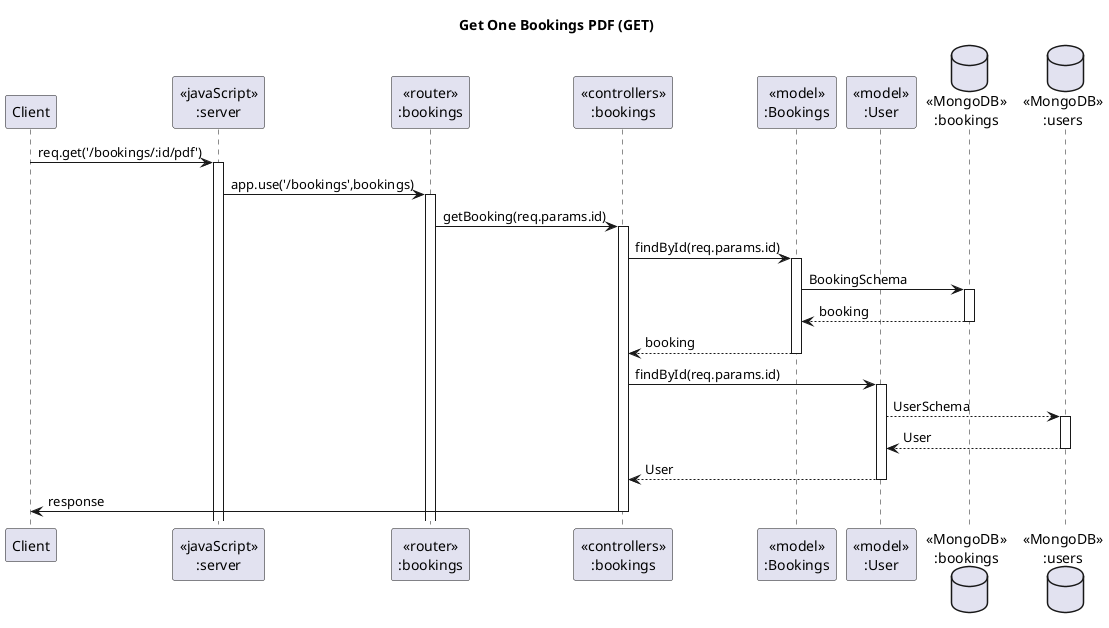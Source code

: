 @startuml Get One Bookings PDF

' header Hotel Registration Sequence Diagram
title "Get One Bookings PDF (GET)"

participant "Client" as client
participant "<<javaScript>>\n:server" as server
participant "<<router>>\n:bookings" as routerBookings
' participant "<<middleware>>\n:bookings" as middlewareAuth
participant "<<controllers>>\n:bookings" as controllersBooking
participant "<<model>>\n:Bookings" as modelBooking
participant "<<model>>\n:User" as modelUser
database "<<MongoDB>>\n:bookings" as BookingDatabase
database "<<MongoDB>>\n:users" as UserDatabase

client->server ++:req.get('/bookings/:id/pdf')
server->routerBookings ++:app.use('/bookings',bookings)
routerBookings -> controllersBooking ++:getBooking(req.params.id)
controllersBooking->modelBooking ++: findById(req.params.id)
modelBooking ->BookingDatabase ++: BookingSchema
BookingDatabase --> modelBooking --: booking
controllersBooking <-- modelBooking --: booking

controllersBooking->modelUser ++: findById(req.params.id)
modelUser --> UserDatabase ++: UserSchema
UserDatabase --> modelUser --: User
controllersBooking <-- modelUser --: User

controllersBooking->client --:response

@enduml